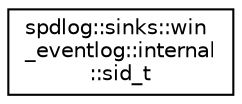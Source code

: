 digraph "Иерархия классов. Графический вид."
{
  edge [fontname="Helvetica",fontsize="10",labelfontname="Helvetica",labelfontsize="10"];
  node [fontname="Helvetica",fontsize="10",shape=record];
  rankdir="LR";
  Node0 [label="spdlog::sinks::win\l_eventlog::internal\l::sid_t",height=0.2,width=0.4,color="black", fillcolor="white", style="filled",URL="$structspdlog_1_1sinks_1_1win__eventlog_1_1internal_1_1sid__t.html"];
}
